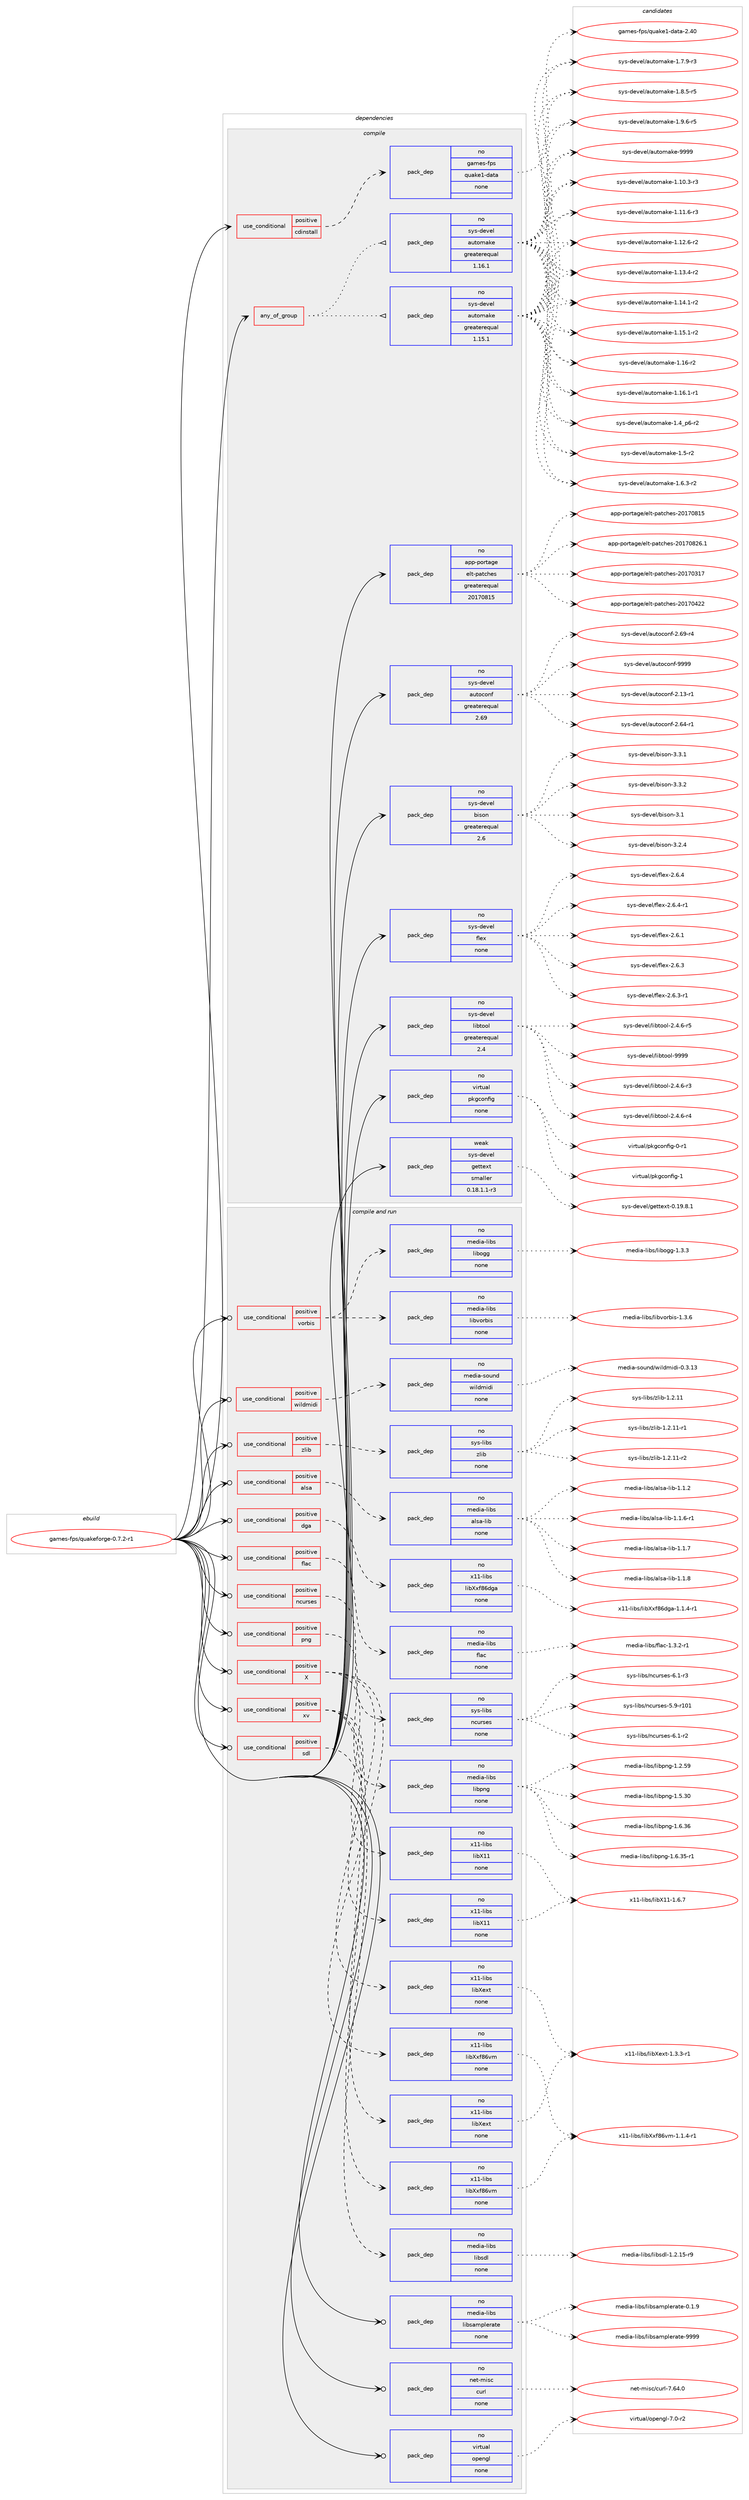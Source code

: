 digraph prolog {

# *************
# Graph options
# *************

newrank=true;
concentrate=true;
compound=true;
graph [rankdir=LR,fontname=Helvetica,fontsize=10,ranksep=1.5];#, ranksep=2.5, nodesep=0.2];
edge  [arrowhead=vee];
node  [fontname=Helvetica,fontsize=10];

# **********
# The ebuild
# **********

subgraph cluster_leftcol {
color=gray;
rank=same;
label=<<i>ebuild</i>>;
id [label="games-fps/quakeforge-0.7.2-r1", color=red, width=4, href="../games-fps/quakeforge-0.7.2-r1.svg"];
}

# ****************
# The dependencies
# ****************

subgraph cluster_midcol {
color=gray;
label=<<i>dependencies</i>>;
subgraph cluster_compile {
fillcolor="#eeeeee";
style=filled;
label=<<i>compile</i>>;
subgraph any23396 {
dependency1557899 [label=<<TABLE BORDER="0" CELLBORDER="1" CELLSPACING="0" CELLPADDING="4"><TR><TD CELLPADDING="10">any_of_group</TD></TR></TABLE>>, shape=none, color=red];subgraph pack1107188 {
dependency1557900 [label=<<TABLE BORDER="0" CELLBORDER="1" CELLSPACING="0" CELLPADDING="4" WIDTH="220"><TR><TD ROWSPAN="6" CELLPADDING="30">pack_dep</TD></TR><TR><TD WIDTH="110">no</TD></TR><TR><TD>sys-devel</TD></TR><TR><TD>automake</TD></TR><TR><TD>greaterequal</TD></TR><TR><TD>1.16.1</TD></TR></TABLE>>, shape=none, color=blue];
}
dependency1557899:e -> dependency1557900:w [weight=20,style="dotted",arrowhead="oinv"];
subgraph pack1107189 {
dependency1557901 [label=<<TABLE BORDER="0" CELLBORDER="1" CELLSPACING="0" CELLPADDING="4" WIDTH="220"><TR><TD ROWSPAN="6" CELLPADDING="30">pack_dep</TD></TR><TR><TD WIDTH="110">no</TD></TR><TR><TD>sys-devel</TD></TR><TR><TD>automake</TD></TR><TR><TD>greaterequal</TD></TR><TR><TD>1.15.1</TD></TR></TABLE>>, shape=none, color=blue];
}
dependency1557899:e -> dependency1557901:w [weight=20,style="dotted",arrowhead="oinv"];
}
id:e -> dependency1557899:w [weight=20,style="solid",arrowhead="vee"];
subgraph cond426722 {
dependency1557902 [label=<<TABLE BORDER="0" CELLBORDER="1" CELLSPACING="0" CELLPADDING="4"><TR><TD ROWSPAN="3" CELLPADDING="10">use_conditional</TD></TR><TR><TD>positive</TD></TR><TR><TD>cdinstall</TD></TR></TABLE>>, shape=none, color=red];
subgraph pack1107190 {
dependency1557903 [label=<<TABLE BORDER="0" CELLBORDER="1" CELLSPACING="0" CELLPADDING="4" WIDTH="220"><TR><TD ROWSPAN="6" CELLPADDING="30">pack_dep</TD></TR><TR><TD WIDTH="110">no</TD></TR><TR><TD>games-fps</TD></TR><TR><TD>quake1-data</TD></TR><TR><TD>none</TD></TR><TR><TD></TD></TR></TABLE>>, shape=none, color=blue];
}
dependency1557902:e -> dependency1557903:w [weight=20,style="dashed",arrowhead="vee"];
}
id:e -> dependency1557902:w [weight=20,style="solid",arrowhead="vee"];
subgraph pack1107191 {
dependency1557904 [label=<<TABLE BORDER="0" CELLBORDER="1" CELLSPACING="0" CELLPADDING="4" WIDTH="220"><TR><TD ROWSPAN="6" CELLPADDING="30">pack_dep</TD></TR><TR><TD WIDTH="110">no</TD></TR><TR><TD>app-portage</TD></TR><TR><TD>elt-patches</TD></TR><TR><TD>greaterequal</TD></TR><TR><TD>20170815</TD></TR></TABLE>>, shape=none, color=blue];
}
id:e -> dependency1557904:w [weight=20,style="solid",arrowhead="vee"];
subgraph pack1107192 {
dependency1557905 [label=<<TABLE BORDER="0" CELLBORDER="1" CELLSPACING="0" CELLPADDING="4" WIDTH="220"><TR><TD ROWSPAN="6" CELLPADDING="30">pack_dep</TD></TR><TR><TD WIDTH="110">no</TD></TR><TR><TD>sys-devel</TD></TR><TR><TD>autoconf</TD></TR><TR><TD>greaterequal</TD></TR><TR><TD>2.69</TD></TR></TABLE>>, shape=none, color=blue];
}
id:e -> dependency1557905:w [weight=20,style="solid",arrowhead="vee"];
subgraph pack1107193 {
dependency1557906 [label=<<TABLE BORDER="0" CELLBORDER="1" CELLSPACING="0" CELLPADDING="4" WIDTH="220"><TR><TD ROWSPAN="6" CELLPADDING="30">pack_dep</TD></TR><TR><TD WIDTH="110">no</TD></TR><TR><TD>sys-devel</TD></TR><TR><TD>bison</TD></TR><TR><TD>greaterequal</TD></TR><TR><TD>2.6</TD></TR></TABLE>>, shape=none, color=blue];
}
id:e -> dependency1557906:w [weight=20,style="solid",arrowhead="vee"];
subgraph pack1107194 {
dependency1557907 [label=<<TABLE BORDER="0" CELLBORDER="1" CELLSPACING="0" CELLPADDING="4" WIDTH="220"><TR><TD ROWSPAN="6" CELLPADDING="30">pack_dep</TD></TR><TR><TD WIDTH="110">no</TD></TR><TR><TD>sys-devel</TD></TR><TR><TD>flex</TD></TR><TR><TD>none</TD></TR><TR><TD></TD></TR></TABLE>>, shape=none, color=blue];
}
id:e -> dependency1557907:w [weight=20,style="solid",arrowhead="vee"];
subgraph pack1107195 {
dependency1557908 [label=<<TABLE BORDER="0" CELLBORDER="1" CELLSPACING="0" CELLPADDING="4" WIDTH="220"><TR><TD ROWSPAN="6" CELLPADDING="30">pack_dep</TD></TR><TR><TD WIDTH="110">no</TD></TR><TR><TD>sys-devel</TD></TR><TR><TD>libtool</TD></TR><TR><TD>greaterequal</TD></TR><TR><TD>2.4</TD></TR></TABLE>>, shape=none, color=blue];
}
id:e -> dependency1557908:w [weight=20,style="solid",arrowhead="vee"];
subgraph pack1107196 {
dependency1557909 [label=<<TABLE BORDER="0" CELLBORDER="1" CELLSPACING="0" CELLPADDING="4" WIDTH="220"><TR><TD ROWSPAN="6" CELLPADDING="30">pack_dep</TD></TR><TR><TD WIDTH="110">no</TD></TR><TR><TD>virtual</TD></TR><TR><TD>pkgconfig</TD></TR><TR><TD>none</TD></TR><TR><TD></TD></TR></TABLE>>, shape=none, color=blue];
}
id:e -> dependency1557909:w [weight=20,style="solid",arrowhead="vee"];
subgraph pack1107197 {
dependency1557910 [label=<<TABLE BORDER="0" CELLBORDER="1" CELLSPACING="0" CELLPADDING="4" WIDTH="220"><TR><TD ROWSPAN="6" CELLPADDING="30">pack_dep</TD></TR><TR><TD WIDTH="110">weak</TD></TR><TR><TD>sys-devel</TD></TR><TR><TD>gettext</TD></TR><TR><TD>smaller</TD></TR><TR><TD>0.18.1.1-r3</TD></TR></TABLE>>, shape=none, color=blue];
}
id:e -> dependency1557910:w [weight=20,style="solid",arrowhead="vee"];
}
subgraph cluster_compileandrun {
fillcolor="#eeeeee";
style=filled;
label=<<i>compile and run</i>>;
subgraph cond426723 {
dependency1557911 [label=<<TABLE BORDER="0" CELLBORDER="1" CELLSPACING="0" CELLPADDING="4"><TR><TD ROWSPAN="3" CELLPADDING="10">use_conditional</TD></TR><TR><TD>positive</TD></TR><TR><TD>X</TD></TR></TABLE>>, shape=none, color=red];
subgraph pack1107198 {
dependency1557912 [label=<<TABLE BORDER="0" CELLBORDER="1" CELLSPACING="0" CELLPADDING="4" WIDTH="220"><TR><TD ROWSPAN="6" CELLPADDING="30">pack_dep</TD></TR><TR><TD WIDTH="110">no</TD></TR><TR><TD>x11-libs</TD></TR><TR><TD>libX11</TD></TR><TR><TD>none</TD></TR><TR><TD></TD></TR></TABLE>>, shape=none, color=blue];
}
dependency1557911:e -> dependency1557912:w [weight=20,style="dashed",arrowhead="vee"];
subgraph pack1107199 {
dependency1557913 [label=<<TABLE BORDER="0" CELLBORDER="1" CELLSPACING="0" CELLPADDING="4" WIDTH="220"><TR><TD ROWSPAN="6" CELLPADDING="30">pack_dep</TD></TR><TR><TD WIDTH="110">no</TD></TR><TR><TD>x11-libs</TD></TR><TR><TD>libXext</TD></TR><TR><TD>none</TD></TR><TR><TD></TD></TR></TABLE>>, shape=none, color=blue];
}
dependency1557911:e -> dependency1557913:w [weight=20,style="dashed",arrowhead="vee"];
subgraph pack1107200 {
dependency1557914 [label=<<TABLE BORDER="0" CELLBORDER="1" CELLSPACING="0" CELLPADDING="4" WIDTH="220"><TR><TD ROWSPAN="6" CELLPADDING="30">pack_dep</TD></TR><TR><TD WIDTH="110">no</TD></TR><TR><TD>x11-libs</TD></TR><TR><TD>libXxf86vm</TD></TR><TR><TD>none</TD></TR><TR><TD></TD></TR></TABLE>>, shape=none, color=blue];
}
dependency1557911:e -> dependency1557914:w [weight=20,style="dashed",arrowhead="vee"];
}
id:e -> dependency1557911:w [weight=20,style="solid",arrowhead="odotvee"];
subgraph cond426724 {
dependency1557915 [label=<<TABLE BORDER="0" CELLBORDER="1" CELLSPACING="0" CELLPADDING="4"><TR><TD ROWSPAN="3" CELLPADDING="10">use_conditional</TD></TR><TR><TD>positive</TD></TR><TR><TD>alsa</TD></TR></TABLE>>, shape=none, color=red];
subgraph pack1107201 {
dependency1557916 [label=<<TABLE BORDER="0" CELLBORDER="1" CELLSPACING="0" CELLPADDING="4" WIDTH="220"><TR><TD ROWSPAN="6" CELLPADDING="30">pack_dep</TD></TR><TR><TD WIDTH="110">no</TD></TR><TR><TD>media-libs</TD></TR><TR><TD>alsa-lib</TD></TR><TR><TD>none</TD></TR><TR><TD></TD></TR></TABLE>>, shape=none, color=blue];
}
dependency1557915:e -> dependency1557916:w [weight=20,style="dashed",arrowhead="vee"];
}
id:e -> dependency1557915:w [weight=20,style="solid",arrowhead="odotvee"];
subgraph cond426725 {
dependency1557917 [label=<<TABLE BORDER="0" CELLBORDER="1" CELLSPACING="0" CELLPADDING="4"><TR><TD ROWSPAN="3" CELLPADDING="10">use_conditional</TD></TR><TR><TD>positive</TD></TR><TR><TD>dga</TD></TR></TABLE>>, shape=none, color=red];
subgraph pack1107202 {
dependency1557918 [label=<<TABLE BORDER="0" CELLBORDER="1" CELLSPACING="0" CELLPADDING="4" WIDTH="220"><TR><TD ROWSPAN="6" CELLPADDING="30">pack_dep</TD></TR><TR><TD WIDTH="110">no</TD></TR><TR><TD>x11-libs</TD></TR><TR><TD>libXxf86dga</TD></TR><TR><TD>none</TD></TR><TR><TD></TD></TR></TABLE>>, shape=none, color=blue];
}
dependency1557917:e -> dependency1557918:w [weight=20,style="dashed",arrowhead="vee"];
}
id:e -> dependency1557917:w [weight=20,style="solid",arrowhead="odotvee"];
subgraph cond426726 {
dependency1557919 [label=<<TABLE BORDER="0" CELLBORDER="1" CELLSPACING="0" CELLPADDING="4"><TR><TD ROWSPAN="3" CELLPADDING="10">use_conditional</TD></TR><TR><TD>positive</TD></TR><TR><TD>flac</TD></TR></TABLE>>, shape=none, color=red];
subgraph pack1107203 {
dependency1557920 [label=<<TABLE BORDER="0" CELLBORDER="1" CELLSPACING="0" CELLPADDING="4" WIDTH="220"><TR><TD ROWSPAN="6" CELLPADDING="30">pack_dep</TD></TR><TR><TD WIDTH="110">no</TD></TR><TR><TD>media-libs</TD></TR><TR><TD>flac</TD></TR><TR><TD>none</TD></TR><TR><TD></TD></TR></TABLE>>, shape=none, color=blue];
}
dependency1557919:e -> dependency1557920:w [weight=20,style="dashed",arrowhead="vee"];
}
id:e -> dependency1557919:w [weight=20,style="solid",arrowhead="odotvee"];
subgraph cond426727 {
dependency1557921 [label=<<TABLE BORDER="0" CELLBORDER="1" CELLSPACING="0" CELLPADDING="4"><TR><TD ROWSPAN="3" CELLPADDING="10">use_conditional</TD></TR><TR><TD>positive</TD></TR><TR><TD>ncurses</TD></TR></TABLE>>, shape=none, color=red];
subgraph pack1107204 {
dependency1557922 [label=<<TABLE BORDER="0" CELLBORDER="1" CELLSPACING="0" CELLPADDING="4" WIDTH="220"><TR><TD ROWSPAN="6" CELLPADDING="30">pack_dep</TD></TR><TR><TD WIDTH="110">no</TD></TR><TR><TD>sys-libs</TD></TR><TR><TD>ncurses</TD></TR><TR><TD>none</TD></TR><TR><TD></TD></TR></TABLE>>, shape=none, color=blue];
}
dependency1557921:e -> dependency1557922:w [weight=20,style="dashed",arrowhead="vee"];
}
id:e -> dependency1557921:w [weight=20,style="solid",arrowhead="odotvee"];
subgraph cond426728 {
dependency1557923 [label=<<TABLE BORDER="0" CELLBORDER="1" CELLSPACING="0" CELLPADDING="4"><TR><TD ROWSPAN="3" CELLPADDING="10">use_conditional</TD></TR><TR><TD>positive</TD></TR><TR><TD>png</TD></TR></TABLE>>, shape=none, color=red];
subgraph pack1107205 {
dependency1557924 [label=<<TABLE BORDER="0" CELLBORDER="1" CELLSPACING="0" CELLPADDING="4" WIDTH="220"><TR><TD ROWSPAN="6" CELLPADDING="30">pack_dep</TD></TR><TR><TD WIDTH="110">no</TD></TR><TR><TD>media-libs</TD></TR><TR><TD>libpng</TD></TR><TR><TD>none</TD></TR><TR><TD></TD></TR></TABLE>>, shape=none, color=blue];
}
dependency1557923:e -> dependency1557924:w [weight=20,style="dashed",arrowhead="vee"];
}
id:e -> dependency1557923:w [weight=20,style="solid",arrowhead="odotvee"];
subgraph cond426729 {
dependency1557925 [label=<<TABLE BORDER="0" CELLBORDER="1" CELLSPACING="0" CELLPADDING="4"><TR><TD ROWSPAN="3" CELLPADDING="10">use_conditional</TD></TR><TR><TD>positive</TD></TR><TR><TD>sdl</TD></TR></TABLE>>, shape=none, color=red];
subgraph pack1107206 {
dependency1557926 [label=<<TABLE BORDER="0" CELLBORDER="1" CELLSPACING="0" CELLPADDING="4" WIDTH="220"><TR><TD ROWSPAN="6" CELLPADDING="30">pack_dep</TD></TR><TR><TD WIDTH="110">no</TD></TR><TR><TD>media-libs</TD></TR><TR><TD>libsdl</TD></TR><TR><TD>none</TD></TR><TR><TD></TD></TR></TABLE>>, shape=none, color=blue];
}
dependency1557925:e -> dependency1557926:w [weight=20,style="dashed",arrowhead="vee"];
}
id:e -> dependency1557925:w [weight=20,style="solid",arrowhead="odotvee"];
subgraph cond426730 {
dependency1557927 [label=<<TABLE BORDER="0" CELLBORDER="1" CELLSPACING="0" CELLPADDING="4"><TR><TD ROWSPAN="3" CELLPADDING="10">use_conditional</TD></TR><TR><TD>positive</TD></TR><TR><TD>vorbis</TD></TR></TABLE>>, shape=none, color=red];
subgraph pack1107207 {
dependency1557928 [label=<<TABLE BORDER="0" CELLBORDER="1" CELLSPACING="0" CELLPADDING="4" WIDTH="220"><TR><TD ROWSPAN="6" CELLPADDING="30">pack_dep</TD></TR><TR><TD WIDTH="110">no</TD></TR><TR><TD>media-libs</TD></TR><TR><TD>libogg</TD></TR><TR><TD>none</TD></TR><TR><TD></TD></TR></TABLE>>, shape=none, color=blue];
}
dependency1557927:e -> dependency1557928:w [weight=20,style="dashed",arrowhead="vee"];
subgraph pack1107208 {
dependency1557929 [label=<<TABLE BORDER="0" CELLBORDER="1" CELLSPACING="0" CELLPADDING="4" WIDTH="220"><TR><TD ROWSPAN="6" CELLPADDING="30">pack_dep</TD></TR><TR><TD WIDTH="110">no</TD></TR><TR><TD>media-libs</TD></TR><TR><TD>libvorbis</TD></TR><TR><TD>none</TD></TR><TR><TD></TD></TR></TABLE>>, shape=none, color=blue];
}
dependency1557927:e -> dependency1557929:w [weight=20,style="dashed",arrowhead="vee"];
}
id:e -> dependency1557927:w [weight=20,style="solid",arrowhead="odotvee"];
subgraph cond426731 {
dependency1557930 [label=<<TABLE BORDER="0" CELLBORDER="1" CELLSPACING="0" CELLPADDING="4"><TR><TD ROWSPAN="3" CELLPADDING="10">use_conditional</TD></TR><TR><TD>positive</TD></TR><TR><TD>wildmidi</TD></TR></TABLE>>, shape=none, color=red];
subgraph pack1107209 {
dependency1557931 [label=<<TABLE BORDER="0" CELLBORDER="1" CELLSPACING="0" CELLPADDING="4" WIDTH="220"><TR><TD ROWSPAN="6" CELLPADDING="30">pack_dep</TD></TR><TR><TD WIDTH="110">no</TD></TR><TR><TD>media-sound</TD></TR><TR><TD>wildmidi</TD></TR><TR><TD>none</TD></TR><TR><TD></TD></TR></TABLE>>, shape=none, color=blue];
}
dependency1557930:e -> dependency1557931:w [weight=20,style="dashed",arrowhead="vee"];
}
id:e -> dependency1557930:w [weight=20,style="solid",arrowhead="odotvee"];
subgraph cond426732 {
dependency1557932 [label=<<TABLE BORDER="0" CELLBORDER="1" CELLSPACING="0" CELLPADDING="4"><TR><TD ROWSPAN="3" CELLPADDING="10">use_conditional</TD></TR><TR><TD>positive</TD></TR><TR><TD>xv</TD></TR></TABLE>>, shape=none, color=red];
subgraph pack1107210 {
dependency1557933 [label=<<TABLE BORDER="0" CELLBORDER="1" CELLSPACING="0" CELLPADDING="4" WIDTH="220"><TR><TD ROWSPAN="6" CELLPADDING="30">pack_dep</TD></TR><TR><TD WIDTH="110">no</TD></TR><TR><TD>x11-libs</TD></TR><TR><TD>libX11</TD></TR><TR><TD>none</TD></TR><TR><TD></TD></TR></TABLE>>, shape=none, color=blue];
}
dependency1557932:e -> dependency1557933:w [weight=20,style="dashed",arrowhead="vee"];
subgraph pack1107211 {
dependency1557934 [label=<<TABLE BORDER="0" CELLBORDER="1" CELLSPACING="0" CELLPADDING="4" WIDTH="220"><TR><TD ROWSPAN="6" CELLPADDING="30">pack_dep</TD></TR><TR><TD WIDTH="110">no</TD></TR><TR><TD>x11-libs</TD></TR><TR><TD>libXext</TD></TR><TR><TD>none</TD></TR><TR><TD></TD></TR></TABLE>>, shape=none, color=blue];
}
dependency1557932:e -> dependency1557934:w [weight=20,style="dashed",arrowhead="vee"];
subgraph pack1107212 {
dependency1557935 [label=<<TABLE BORDER="0" CELLBORDER="1" CELLSPACING="0" CELLPADDING="4" WIDTH="220"><TR><TD ROWSPAN="6" CELLPADDING="30">pack_dep</TD></TR><TR><TD WIDTH="110">no</TD></TR><TR><TD>x11-libs</TD></TR><TR><TD>libXxf86vm</TD></TR><TR><TD>none</TD></TR><TR><TD></TD></TR></TABLE>>, shape=none, color=blue];
}
dependency1557932:e -> dependency1557935:w [weight=20,style="dashed",arrowhead="vee"];
}
id:e -> dependency1557932:w [weight=20,style="solid",arrowhead="odotvee"];
subgraph cond426733 {
dependency1557936 [label=<<TABLE BORDER="0" CELLBORDER="1" CELLSPACING="0" CELLPADDING="4"><TR><TD ROWSPAN="3" CELLPADDING="10">use_conditional</TD></TR><TR><TD>positive</TD></TR><TR><TD>zlib</TD></TR></TABLE>>, shape=none, color=red];
subgraph pack1107213 {
dependency1557937 [label=<<TABLE BORDER="0" CELLBORDER="1" CELLSPACING="0" CELLPADDING="4" WIDTH="220"><TR><TD ROWSPAN="6" CELLPADDING="30">pack_dep</TD></TR><TR><TD WIDTH="110">no</TD></TR><TR><TD>sys-libs</TD></TR><TR><TD>zlib</TD></TR><TR><TD>none</TD></TR><TR><TD></TD></TR></TABLE>>, shape=none, color=blue];
}
dependency1557936:e -> dependency1557937:w [weight=20,style="dashed",arrowhead="vee"];
}
id:e -> dependency1557936:w [weight=20,style="solid",arrowhead="odotvee"];
subgraph pack1107214 {
dependency1557938 [label=<<TABLE BORDER="0" CELLBORDER="1" CELLSPACING="0" CELLPADDING="4" WIDTH="220"><TR><TD ROWSPAN="6" CELLPADDING="30">pack_dep</TD></TR><TR><TD WIDTH="110">no</TD></TR><TR><TD>media-libs</TD></TR><TR><TD>libsamplerate</TD></TR><TR><TD>none</TD></TR><TR><TD></TD></TR></TABLE>>, shape=none, color=blue];
}
id:e -> dependency1557938:w [weight=20,style="solid",arrowhead="odotvee"];
subgraph pack1107215 {
dependency1557939 [label=<<TABLE BORDER="0" CELLBORDER="1" CELLSPACING="0" CELLPADDING="4" WIDTH="220"><TR><TD ROWSPAN="6" CELLPADDING="30">pack_dep</TD></TR><TR><TD WIDTH="110">no</TD></TR><TR><TD>net-misc</TD></TR><TR><TD>curl</TD></TR><TR><TD>none</TD></TR><TR><TD></TD></TR></TABLE>>, shape=none, color=blue];
}
id:e -> dependency1557939:w [weight=20,style="solid",arrowhead="odotvee"];
subgraph pack1107216 {
dependency1557940 [label=<<TABLE BORDER="0" CELLBORDER="1" CELLSPACING="0" CELLPADDING="4" WIDTH="220"><TR><TD ROWSPAN="6" CELLPADDING="30">pack_dep</TD></TR><TR><TD WIDTH="110">no</TD></TR><TR><TD>virtual</TD></TR><TR><TD>opengl</TD></TR><TR><TD>none</TD></TR><TR><TD></TD></TR></TABLE>>, shape=none, color=blue];
}
id:e -> dependency1557940:w [weight=20,style="solid",arrowhead="odotvee"];
}
subgraph cluster_run {
fillcolor="#eeeeee";
style=filled;
label=<<i>run</i>>;
}
}

# **************
# The candidates
# **************

subgraph cluster_choices {
rank=same;
color=gray;
label=<<i>candidates</i>>;

subgraph choice1107188 {
color=black;
nodesep=1;
choice11512111545100101118101108479711711611110997107101454946494846514511451 [label="sys-devel/automake-1.10.3-r3", color=red, width=4,href="../sys-devel/automake-1.10.3-r3.svg"];
choice11512111545100101118101108479711711611110997107101454946494946544511451 [label="sys-devel/automake-1.11.6-r3", color=red, width=4,href="../sys-devel/automake-1.11.6-r3.svg"];
choice11512111545100101118101108479711711611110997107101454946495046544511450 [label="sys-devel/automake-1.12.6-r2", color=red, width=4,href="../sys-devel/automake-1.12.6-r2.svg"];
choice11512111545100101118101108479711711611110997107101454946495146524511450 [label="sys-devel/automake-1.13.4-r2", color=red, width=4,href="../sys-devel/automake-1.13.4-r2.svg"];
choice11512111545100101118101108479711711611110997107101454946495246494511450 [label="sys-devel/automake-1.14.1-r2", color=red, width=4,href="../sys-devel/automake-1.14.1-r2.svg"];
choice11512111545100101118101108479711711611110997107101454946495346494511450 [label="sys-devel/automake-1.15.1-r2", color=red, width=4,href="../sys-devel/automake-1.15.1-r2.svg"];
choice1151211154510010111810110847971171161111099710710145494649544511450 [label="sys-devel/automake-1.16-r2", color=red, width=4,href="../sys-devel/automake-1.16-r2.svg"];
choice11512111545100101118101108479711711611110997107101454946495446494511449 [label="sys-devel/automake-1.16.1-r1", color=red, width=4,href="../sys-devel/automake-1.16.1-r1.svg"];
choice115121115451001011181011084797117116111109971071014549465295112544511450 [label="sys-devel/automake-1.4_p6-r2", color=red, width=4,href="../sys-devel/automake-1.4_p6-r2.svg"];
choice11512111545100101118101108479711711611110997107101454946534511450 [label="sys-devel/automake-1.5-r2", color=red, width=4,href="../sys-devel/automake-1.5-r2.svg"];
choice115121115451001011181011084797117116111109971071014549465446514511450 [label="sys-devel/automake-1.6.3-r2", color=red, width=4,href="../sys-devel/automake-1.6.3-r2.svg"];
choice115121115451001011181011084797117116111109971071014549465546574511451 [label="sys-devel/automake-1.7.9-r3", color=red, width=4,href="../sys-devel/automake-1.7.9-r3.svg"];
choice115121115451001011181011084797117116111109971071014549465646534511453 [label="sys-devel/automake-1.8.5-r5", color=red, width=4,href="../sys-devel/automake-1.8.5-r5.svg"];
choice115121115451001011181011084797117116111109971071014549465746544511453 [label="sys-devel/automake-1.9.6-r5", color=red, width=4,href="../sys-devel/automake-1.9.6-r5.svg"];
choice115121115451001011181011084797117116111109971071014557575757 [label="sys-devel/automake-9999", color=red, width=4,href="../sys-devel/automake-9999.svg"];
dependency1557900:e -> choice11512111545100101118101108479711711611110997107101454946494846514511451:w [style=dotted,weight="100"];
dependency1557900:e -> choice11512111545100101118101108479711711611110997107101454946494946544511451:w [style=dotted,weight="100"];
dependency1557900:e -> choice11512111545100101118101108479711711611110997107101454946495046544511450:w [style=dotted,weight="100"];
dependency1557900:e -> choice11512111545100101118101108479711711611110997107101454946495146524511450:w [style=dotted,weight="100"];
dependency1557900:e -> choice11512111545100101118101108479711711611110997107101454946495246494511450:w [style=dotted,weight="100"];
dependency1557900:e -> choice11512111545100101118101108479711711611110997107101454946495346494511450:w [style=dotted,weight="100"];
dependency1557900:e -> choice1151211154510010111810110847971171161111099710710145494649544511450:w [style=dotted,weight="100"];
dependency1557900:e -> choice11512111545100101118101108479711711611110997107101454946495446494511449:w [style=dotted,weight="100"];
dependency1557900:e -> choice115121115451001011181011084797117116111109971071014549465295112544511450:w [style=dotted,weight="100"];
dependency1557900:e -> choice11512111545100101118101108479711711611110997107101454946534511450:w [style=dotted,weight="100"];
dependency1557900:e -> choice115121115451001011181011084797117116111109971071014549465446514511450:w [style=dotted,weight="100"];
dependency1557900:e -> choice115121115451001011181011084797117116111109971071014549465546574511451:w [style=dotted,weight="100"];
dependency1557900:e -> choice115121115451001011181011084797117116111109971071014549465646534511453:w [style=dotted,weight="100"];
dependency1557900:e -> choice115121115451001011181011084797117116111109971071014549465746544511453:w [style=dotted,weight="100"];
dependency1557900:e -> choice115121115451001011181011084797117116111109971071014557575757:w [style=dotted,weight="100"];
}
subgraph choice1107189 {
color=black;
nodesep=1;
choice11512111545100101118101108479711711611110997107101454946494846514511451 [label="sys-devel/automake-1.10.3-r3", color=red, width=4,href="../sys-devel/automake-1.10.3-r3.svg"];
choice11512111545100101118101108479711711611110997107101454946494946544511451 [label="sys-devel/automake-1.11.6-r3", color=red, width=4,href="../sys-devel/automake-1.11.6-r3.svg"];
choice11512111545100101118101108479711711611110997107101454946495046544511450 [label="sys-devel/automake-1.12.6-r2", color=red, width=4,href="../sys-devel/automake-1.12.6-r2.svg"];
choice11512111545100101118101108479711711611110997107101454946495146524511450 [label="sys-devel/automake-1.13.4-r2", color=red, width=4,href="../sys-devel/automake-1.13.4-r2.svg"];
choice11512111545100101118101108479711711611110997107101454946495246494511450 [label="sys-devel/automake-1.14.1-r2", color=red, width=4,href="../sys-devel/automake-1.14.1-r2.svg"];
choice11512111545100101118101108479711711611110997107101454946495346494511450 [label="sys-devel/automake-1.15.1-r2", color=red, width=4,href="../sys-devel/automake-1.15.1-r2.svg"];
choice1151211154510010111810110847971171161111099710710145494649544511450 [label="sys-devel/automake-1.16-r2", color=red, width=4,href="../sys-devel/automake-1.16-r2.svg"];
choice11512111545100101118101108479711711611110997107101454946495446494511449 [label="sys-devel/automake-1.16.1-r1", color=red, width=4,href="../sys-devel/automake-1.16.1-r1.svg"];
choice115121115451001011181011084797117116111109971071014549465295112544511450 [label="sys-devel/automake-1.4_p6-r2", color=red, width=4,href="../sys-devel/automake-1.4_p6-r2.svg"];
choice11512111545100101118101108479711711611110997107101454946534511450 [label="sys-devel/automake-1.5-r2", color=red, width=4,href="../sys-devel/automake-1.5-r2.svg"];
choice115121115451001011181011084797117116111109971071014549465446514511450 [label="sys-devel/automake-1.6.3-r2", color=red, width=4,href="../sys-devel/automake-1.6.3-r2.svg"];
choice115121115451001011181011084797117116111109971071014549465546574511451 [label="sys-devel/automake-1.7.9-r3", color=red, width=4,href="../sys-devel/automake-1.7.9-r3.svg"];
choice115121115451001011181011084797117116111109971071014549465646534511453 [label="sys-devel/automake-1.8.5-r5", color=red, width=4,href="../sys-devel/automake-1.8.5-r5.svg"];
choice115121115451001011181011084797117116111109971071014549465746544511453 [label="sys-devel/automake-1.9.6-r5", color=red, width=4,href="../sys-devel/automake-1.9.6-r5.svg"];
choice115121115451001011181011084797117116111109971071014557575757 [label="sys-devel/automake-9999", color=red, width=4,href="../sys-devel/automake-9999.svg"];
dependency1557901:e -> choice11512111545100101118101108479711711611110997107101454946494846514511451:w [style=dotted,weight="100"];
dependency1557901:e -> choice11512111545100101118101108479711711611110997107101454946494946544511451:w [style=dotted,weight="100"];
dependency1557901:e -> choice11512111545100101118101108479711711611110997107101454946495046544511450:w [style=dotted,weight="100"];
dependency1557901:e -> choice11512111545100101118101108479711711611110997107101454946495146524511450:w [style=dotted,weight="100"];
dependency1557901:e -> choice11512111545100101118101108479711711611110997107101454946495246494511450:w [style=dotted,weight="100"];
dependency1557901:e -> choice11512111545100101118101108479711711611110997107101454946495346494511450:w [style=dotted,weight="100"];
dependency1557901:e -> choice1151211154510010111810110847971171161111099710710145494649544511450:w [style=dotted,weight="100"];
dependency1557901:e -> choice11512111545100101118101108479711711611110997107101454946495446494511449:w [style=dotted,weight="100"];
dependency1557901:e -> choice115121115451001011181011084797117116111109971071014549465295112544511450:w [style=dotted,weight="100"];
dependency1557901:e -> choice11512111545100101118101108479711711611110997107101454946534511450:w [style=dotted,weight="100"];
dependency1557901:e -> choice115121115451001011181011084797117116111109971071014549465446514511450:w [style=dotted,weight="100"];
dependency1557901:e -> choice115121115451001011181011084797117116111109971071014549465546574511451:w [style=dotted,weight="100"];
dependency1557901:e -> choice115121115451001011181011084797117116111109971071014549465646534511453:w [style=dotted,weight="100"];
dependency1557901:e -> choice115121115451001011181011084797117116111109971071014549465746544511453:w [style=dotted,weight="100"];
dependency1557901:e -> choice115121115451001011181011084797117116111109971071014557575757:w [style=dotted,weight="100"];
}
subgraph choice1107190 {
color=black;
nodesep=1;
choice10397109101115451021121154711311797107101494510097116974550465248 [label="games-fps/quake1-data-2.40", color=red, width=4,href="../games-fps/quake1-data-2.40.svg"];
dependency1557903:e -> choice10397109101115451021121154711311797107101494510097116974550465248:w [style=dotted,weight="100"];
}
subgraph choice1107191 {
color=black;
nodesep=1;
choice97112112451121111141169710310147101108116451129711699104101115455048495548514955 [label="app-portage/elt-patches-20170317", color=red, width=4,href="../app-portage/elt-patches-20170317.svg"];
choice97112112451121111141169710310147101108116451129711699104101115455048495548525050 [label="app-portage/elt-patches-20170422", color=red, width=4,href="../app-portage/elt-patches-20170422.svg"];
choice97112112451121111141169710310147101108116451129711699104101115455048495548564953 [label="app-portage/elt-patches-20170815", color=red, width=4,href="../app-portage/elt-patches-20170815.svg"];
choice971121124511211111411697103101471011081164511297116991041011154550484955485650544649 [label="app-portage/elt-patches-20170826.1", color=red, width=4,href="../app-portage/elt-patches-20170826.1.svg"];
dependency1557904:e -> choice97112112451121111141169710310147101108116451129711699104101115455048495548514955:w [style=dotted,weight="100"];
dependency1557904:e -> choice97112112451121111141169710310147101108116451129711699104101115455048495548525050:w [style=dotted,weight="100"];
dependency1557904:e -> choice97112112451121111141169710310147101108116451129711699104101115455048495548564953:w [style=dotted,weight="100"];
dependency1557904:e -> choice971121124511211111411697103101471011081164511297116991041011154550484955485650544649:w [style=dotted,weight="100"];
}
subgraph choice1107192 {
color=black;
nodesep=1;
choice1151211154510010111810110847971171161119911111010245504649514511449 [label="sys-devel/autoconf-2.13-r1", color=red, width=4,href="../sys-devel/autoconf-2.13-r1.svg"];
choice1151211154510010111810110847971171161119911111010245504654524511449 [label="sys-devel/autoconf-2.64-r1", color=red, width=4,href="../sys-devel/autoconf-2.64-r1.svg"];
choice1151211154510010111810110847971171161119911111010245504654574511452 [label="sys-devel/autoconf-2.69-r4", color=red, width=4,href="../sys-devel/autoconf-2.69-r4.svg"];
choice115121115451001011181011084797117116111991111101024557575757 [label="sys-devel/autoconf-9999", color=red, width=4,href="../sys-devel/autoconf-9999.svg"];
dependency1557905:e -> choice1151211154510010111810110847971171161119911111010245504649514511449:w [style=dotted,weight="100"];
dependency1557905:e -> choice1151211154510010111810110847971171161119911111010245504654524511449:w [style=dotted,weight="100"];
dependency1557905:e -> choice1151211154510010111810110847971171161119911111010245504654574511452:w [style=dotted,weight="100"];
dependency1557905:e -> choice115121115451001011181011084797117116111991111101024557575757:w [style=dotted,weight="100"];
}
subgraph choice1107193 {
color=black;
nodesep=1;
choice11512111545100101118101108479810511511111045514649 [label="sys-devel/bison-3.1", color=red, width=4,href="../sys-devel/bison-3.1.svg"];
choice115121115451001011181011084798105115111110455146504652 [label="sys-devel/bison-3.2.4", color=red, width=4,href="../sys-devel/bison-3.2.4.svg"];
choice115121115451001011181011084798105115111110455146514649 [label="sys-devel/bison-3.3.1", color=red, width=4,href="../sys-devel/bison-3.3.1.svg"];
choice115121115451001011181011084798105115111110455146514650 [label="sys-devel/bison-3.3.2", color=red, width=4,href="../sys-devel/bison-3.3.2.svg"];
dependency1557906:e -> choice11512111545100101118101108479810511511111045514649:w [style=dotted,weight="100"];
dependency1557906:e -> choice115121115451001011181011084798105115111110455146504652:w [style=dotted,weight="100"];
dependency1557906:e -> choice115121115451001011181011084798105115111110455146514649:w [style=dotted,weight="100"];
dependency1557906:e -> choice115121115451001011181011084798105115111110455146514650:w [style=dotted,weight="100"];
}
subgraph choice1107194 {
color=black;
nodesep=1;
choice1151211154510010111810110847102108101120455046544649 [label="sys-devel/flex-2.6.1", color=red, width=4,href="../sys-devel/flex-2.6.1.svg"];
choice1151211154510010111810110847102108101120455046544651 [label="sys-devel/flex-2.6.3", color=red, width=4,href="../sys-devel/flex-2.6.3.svg"];
choice11512111545100101118101108471021081011204550465446514511449 [label="sys-devel/flex-2.6.3-r1", color=red, width=4,href="../sys-devel/flex-2.6.3-r1.svg"];
choice1151211154510010111810110847102108101120455046544652 [label="sys-devel/flex-2.6.4", color=red, width=4,href="../sys-devel/flex-2.6.4.svg"];
choice11512111545100101118101108471021081011204550465446524511449 [label="sys-devel/flex-2.6.4-r1", color=red, width=4,href="../sys-devel/flex-2.6.4-r1.svg"];
dependency1557907:e -> choice1151211154510010111810110847102108101120455046544649:w [style=dotted,weight="100"];
dependency1557907:e -> choice1151211154510010111810110847102108101120455046544651:w [style=dotted,weight="100"];
dependency1557907:e -> choice11512111545100101118101108471021081011204550465446514511449:w [style=dotted,weight="100"];
dependency1557907:e -> choice1151211154510010111810110847102108101120455046544652:w [style=dotted,weight="100"];
dependency1557907:e -> choice11512111545100101118101108471021081011204550465446524511449:w [style=dotted,weight="100"];
}
subgraph choice1107195 {
color=black;
nodesep=1;
choice1151211154510010111810110847108105981161111111084550465246544511451 [label="sys-devel/libtool-2.4.6-r3", color=red, width=4,href="../sys-devel/libtool-2.4.6-r3.svg"];
choice1151211154510010111810110847108105981161111111084550465246544511452 [label="sys-devel/libtool-2.4.6-r4", color=red, width=4,href="../sys-devel/libtool-2.4.6-r4.svg"];
choice1151211154510010111810110847108105981161111111084550465246544511453 [label="sys-devel/libtool-2.4.6-r5", color=red, width=4,href="../sys-devel/libtool-2.4.6-r5.svg"];
choice1151211154510010111810110847108105981161111111084557575757 [label="sys-devel/libtool-9999", color=red, width=4,href="../sys-devel/libtool-9999.svg"];
dependency1557908:e -> choice1151211154510010111810110847108105981161111111084550465246544511451:w [style=dotted,weight="100"];
dependency1557908:e -> choice1151211154510010111810110847108105981161111111084550465246544511452:w [style=dotted,weight="100"];
dependency1557908:e -> choice1151211154510010111810110847108105981161111111084550465246544511453:w [style=dotted,weight="100"];
dependency1557908:e -> choice1151211154510010111810110847108105981161111111084557575757:w [style=dotted,weight="100"];
}
subgraph choice1107196 {
color=black;
nodesep=1;
choice11810511411611797108471121071039911111010210510345484511449 [label="virtual/pkgconfig-0-r1", color=red, width=4,href="../virtual/pkgconfig-0-r1.svg"];
choice1181051141161179710847112107103991111101021051034549 [label="virtual/pkgconfig-1", color=red, width=4,href="../virtual/pkgconfig-1.svg"];
dependency1557909:e -> choice11810511411611797108471121071039911111010210510345484511449:w [style=dotted,weight="100"];
dependency1557909:e -> choice1181051141161179710847112107103991111101021051034549:w [style=dotted,weight="100"];
}
subgraph choice1107197 {
color=black;
nodesep=1;
choice1151211154510010111810110847103101116116101120116454846495746564649 [label="sys-devel/gettext-0.19.8.1", color=red, width=4,href="../sys-devel/gettext-0.19.8.1.svg"];
dependency1557910:e -> choice1151211154510010111810110847103101116116101120116454846495746564649:w [style=dotted,weight="100"];
}
subgraph choice1107198 {
color=black;
nodesep=1;
choice120494945108105981154710810598884949454946544655 [label="x11-libs/libX11-1.6.7", color=red, width=4,href="../x11-libs/libX11-1.6.7.svg"];
dependency1557912:e -> choice120494945108105981154710810598884949454946544655:w [style=dotted,weight="100"];
}
subgraph choice1107199 {
color=black;
nodesep=1;
choice120494945108105981154710810598881011201164549465146514511449 [label="x11-libs/libXext-1.3.3-r1", color=red, width=4,href="../x11-libs/libXext-1.3.3-r1.svg"];
dependency1557913:e -> choice120494945108105981154710810598881011201164549465146514511449:w [style=dotted,weight="100"];
}
subgraph choice1107200 {
color=black;
nodesep=1;
choice1204949451081059811547108105988812010256541181094549464946524511449 [label="x11-libs/libXxf86vm-1.1.4-r1", color=red, width=4,href="../x11-libs/libXxf86vm-1.1.4-r1.svg"];
dependency1557914:e -> choice1204949451081059811547108105988812010256541181094549464946524511449:w [style=dotted,weight="100"];
}
subgraph choice1107201 {
color=black;
nodesep=1;
choice1091011001059745108105981154797108115974510810598454946494650 [label="media-libs/alsa-lib-1.1.2", color=red, width=4,href="../media-libs/alsa-lib-1.1.2.svg"];
choice10910110010597451081059811547971081159745108105984549464946544511449 [label="media-libs/alsa-lib-1.1.6-r1", color=red, width=4,href="../media-libs/alsa-lib-1.1.6-r1.svg"];
choice1091011001059745108105981154797108115974510810598454946494655 [label="media-libs/alsa-lib-1.1.7", color=red, width=4,href="../media-libs/alsa-lib-1.1.7.svg"];
choice1091011001059745108105981154797108115974510810598454946494656 [label="media-libs/alsa-lib-1.1.8", color=red, width=4,href="../media-libs/alsa-lib-1.1.8.svg"];
dependency1557916:e -> choice1091011001059745108105981154797108115974510810598454946494650:w [style=dotted,weight="100"];
dependency1557916:e -> choice10910110010597451081059811547971081159745108105984549464946544511449:w [style=dotted,weight="100"];
dependency1557916:e -> choice1091011001059745108105981154797108115974510810598454946494655:w [style=dotted,weight="100"];
dependency1557916:e -> choice1091011001059745108105981154797108115974510810598454946494656:w [style=dotted,weight="100"];
}
subgraph choice1107202 {
color=black;
nodesep=1;
choice120494945108105981154710810598881201025654100103974549464946524511449 [label="x11-libs/libXxf86dga-1.1.4-r1", color=red, width=4,href="../x11-libs/libXxf86dga-1.1.4-r1.svg"];
dependency1557918:e -> choice120494945108105981154710810598881201025654100103974549464946524511449:w [style=dotted,weight="100"];
}
subgraph choice1107203 {
color=black;
nodesep=1;
choice1091011001059745108105981154710210897994549465146504511449 [label="media-libs/flac-1.3.2-r1", color=red, width=4,href="../media-libs/flac-1.3.2-r1.svg"];
dependency1557920:e -> choice1091011001059745108105981154710210897994549465146504511449:w [style=dotted,weight="100"];
}
subgraph choice1107204 {
color=black;
nodesep=1;
choice115121115451081059811547110991171141151011154553465745114494849 [label="sys-libs/ncurses-5.9-r101", color=red, width=4,href="../sys-libs/ncurses-5.9-r101.svg"];
choice11512111545108105981154711099117114115101115455446494511450 [label="sys-libs/ncurses-6.1-r2", color=red, width=4,href="../sys-libs/ncurses-6.1-r2.svg"];
choice11512111545108105981154711099117114115101115455446494511451 [label="sys-libs/ncurses-6.1-r3", color=red, width=4,href="../sys-libs/ncurses-6.1-r3.svg"];
dependency1557922:e -> choice115121115451081059811547110991171141151011154553465745114494849:w [style=dotted,weight="100"];
dependency1557922:e -> choice11512111545108105981154711099117114115101115455446494511450:w [style=dotted,weight="100"];
dependency1557922:e -> choice11512111545108105981154711099117114115101115455446494511451:w [style=dotted,weight="100"];
}
subgraph choice1107205 {
color=black;
nodesep=1;
choice109101100105974510810598115471081059811211010345494650465357 [label="media-libs/libpng-1.2.59", color=red, width=4,href="../media-libs/libpng-1.2.59.svg"];
choice109101100105974510810598115471081059811211010345494653465148 [label="media-libs/libpng-1.5.30", color=red, width=4,href="../media-libs/libpng-1.5.30.svg"];
choice1091011001059745108105981154710810598112110103454946544651534511449 [label="media-libs/libpng-1.6.35-r1", color=red, width=4,href="../media-libs/libpng-1.6.35-r1.svg"];
choice109101100105974510810598115471081059811211010345494654465154 [label="media-libs/libpng-1.6.36", color=red, width=4,href="../media-libs/libpng-1.6.36.svg"];
dependency1557924:e -> choice109101100105974510810598115471081059811211010345494650465357:w [style=dotted,weight="100"];
dependency1557924:e -> choice109101100105974510810598115471081059811211010345494653465148:w [style=dotted,weight="100"];
dependency1557924:e -> choice1091011001059745108105981154710810598112110103454946544651534511449:w [style=dotted,weight="100"];
dependency1557924:e -> choice109101100105974510810598115471081059811211010345494654465154:w [style=dotted,weight="100"];
}
subgraph choice1107206 {
color=black;
nodesep=1;
choice1091011001059745108105981154710810598115100108454946504649534511457 [label="media-libs/libsdl-1.2.15-r9", color=red, width=4,href="../media-libs/libsdl-1.2.15-r9.svg"];
dependency1557926:e -> choice1091011001059745108105981154710810598115100108454946504649534511457:w [style=dotted,weight="100"];
}
subgraph choice1107207 {
color=black;
nodesep=1;
choice1091011001059745108105981154710810598111103103454946514651 [label="media-libs/libogg-1.3.3", color=red, width=4,href="../media-libs/libogg-1.3.3.svg"];
dependency1557928:e -> choice1091011001059745108105981154710810598111103103454946514651:w [style=dotted,weight="100"];
}
subgraph choice1107208 {
color=black;
nodesep=1;
choice109101100105974510810598115471081059811811111498105115454946514654 [label="media-libs/libvorbis-1.3.6", color=red, width=4,href="../media-libs/libvorbis-1.3.6.svg"];
dependency1557929:e -> choice109101100105974510810598115471081059811811111498105115454946514654:w [style=dotted,weight="100"];
}
subgraph choice1107209 {
color=black;
nodesep=1;
choice10910110010597451151111171101004711910510810010910510010545484651464951 [label="media-sound/wildmidi-0.3.13", color=red, width=4,href="../media-sound/wildmidi-0.3.13.svg"];
dependency1557931:e -> choice10910110010597451151111171101004711910510810010910510010545484651464951:w [style=dotted,weight="100"];
}
subgraph choice1107210 {
color=black;
nodesep=1;
choice120494945108105981154710810598884949454946544655 [label="x11-libs/libX11-1.6.7", color=red, width=4,href="../x11-libs/libX11-1.6.7.svg"];
dependency1557933:e -> choice120494945108105981154710810598884949454946544655:w [style=dotted,weight="100"];
}
subgraph choice1107211 {
color=black;
nodesep=1;
choice120494945108105981154710810598881011201164549465146514511449 [label="x11-libs/libXext-1.3.3-r1", color=red, width=4,href="../x11-libs/libXext-1.3.3-r1.svg"];
dependency1557934:e -> choice120494945108105981154710810598881011201164549465146514511449:w [style=dotted,weight="100"];
}
subgraph choice1107212 {
color=black;
nodesep=1;
choice1204949451081059811547108105988812010256541181094549464946524511449 [label="x11-libs/libXxf86vm-1.1.4-r1", color=red, width=4,href="../x11-libs/libXxf86vm-1.1.4-r1.svg"];
dependency1557935:e -> choice1204949451081059811547108105988812010256541181094549464946524511449:w [style=dotted,weight="100"];
}
subgraph choice1107213 {
color=black;
nodesep=1;
choice1151211154510810598115471221081059845494650464949 [label="sys-libs/zlib-1.2.11", color=red, width=4,href="../sys-libs/zlib-1.2.11.svg"];
choice11512111545108105981154712210810598454946504649494511449 [label="sys-libs/zlib-1.2.11-r1", color=red, width=4,href="../sys-libs/zlib-1.2.11-r1.svg"];
choice11512111545108105981154712210810598454946504649494511450 [label="sys-libs/zlib-1.2.11-r2", color=red, width=4,href="../sys-libs/zlib-1.2.11-r2.svg"];
dependency1557937:e -> choice1151211154510810598115471221081059845494650464949:w [style=dotted,weight="100"];
dependency1557937:e -> choice11512111545108105981154712210810598454946504649494511449:w [style=dotted,weight="100"];
dependency1557937:e -> choice11512111545108105981154712210810598454946504649494511450:w [style=dotted,weight="100"];
}
subgraph choice1107214 {
color=black;
nodesep=1;
choice10910110010597451081059811547108105981159710911210810111497116101454846494657 [label="media-libs/libsamplerate-0.1.9", color=red, width=4,href="../media-libs/libsamplerate-0.1.9.svg"];
choice109101100105974510810598115471081059811597109112108101114971161014557575757 [label="media-libs/libsamplerate-9999", color=red, width=4,href="../media-libs/libsamplerate-9999.svg"];
dependency1557938:e -> choice10910110010597451081059811547108105981159710911210810111497116101454846494657:w [style=dotted,weight="100"];
dependency1557938:e -> choice109101100105974510810598115471081059811597109112108101114971161014557575757:w [style=dotted,weight="100"];
}
subgraph choice1107215 {
color=black;
nodesep=1;
choice1101011164510910511599479911711410845554654524648 [label="net-misc/curl-7.64.0", color=red, width=4,href="../net-misc/curl-7.64.0.svg"];
dependency1557939:e -> choice1101011164510910511599479911711410845554654524648:w [style=dotted,weight="100"];
}
subgraph choice1107216 {
color=black;
nodesep=1;
choice1181051141161179710847111112101110103108455546484511450 [label="virtual/opengl-7.0-r2", color=red, width=4,href="../virtual/opengl-7.0-r2.svg"];
dependency1557940:e -> choice1181051141161179710847111112101110103108455546484511450:w [style=dotted,weight="100"];
}
}

}
